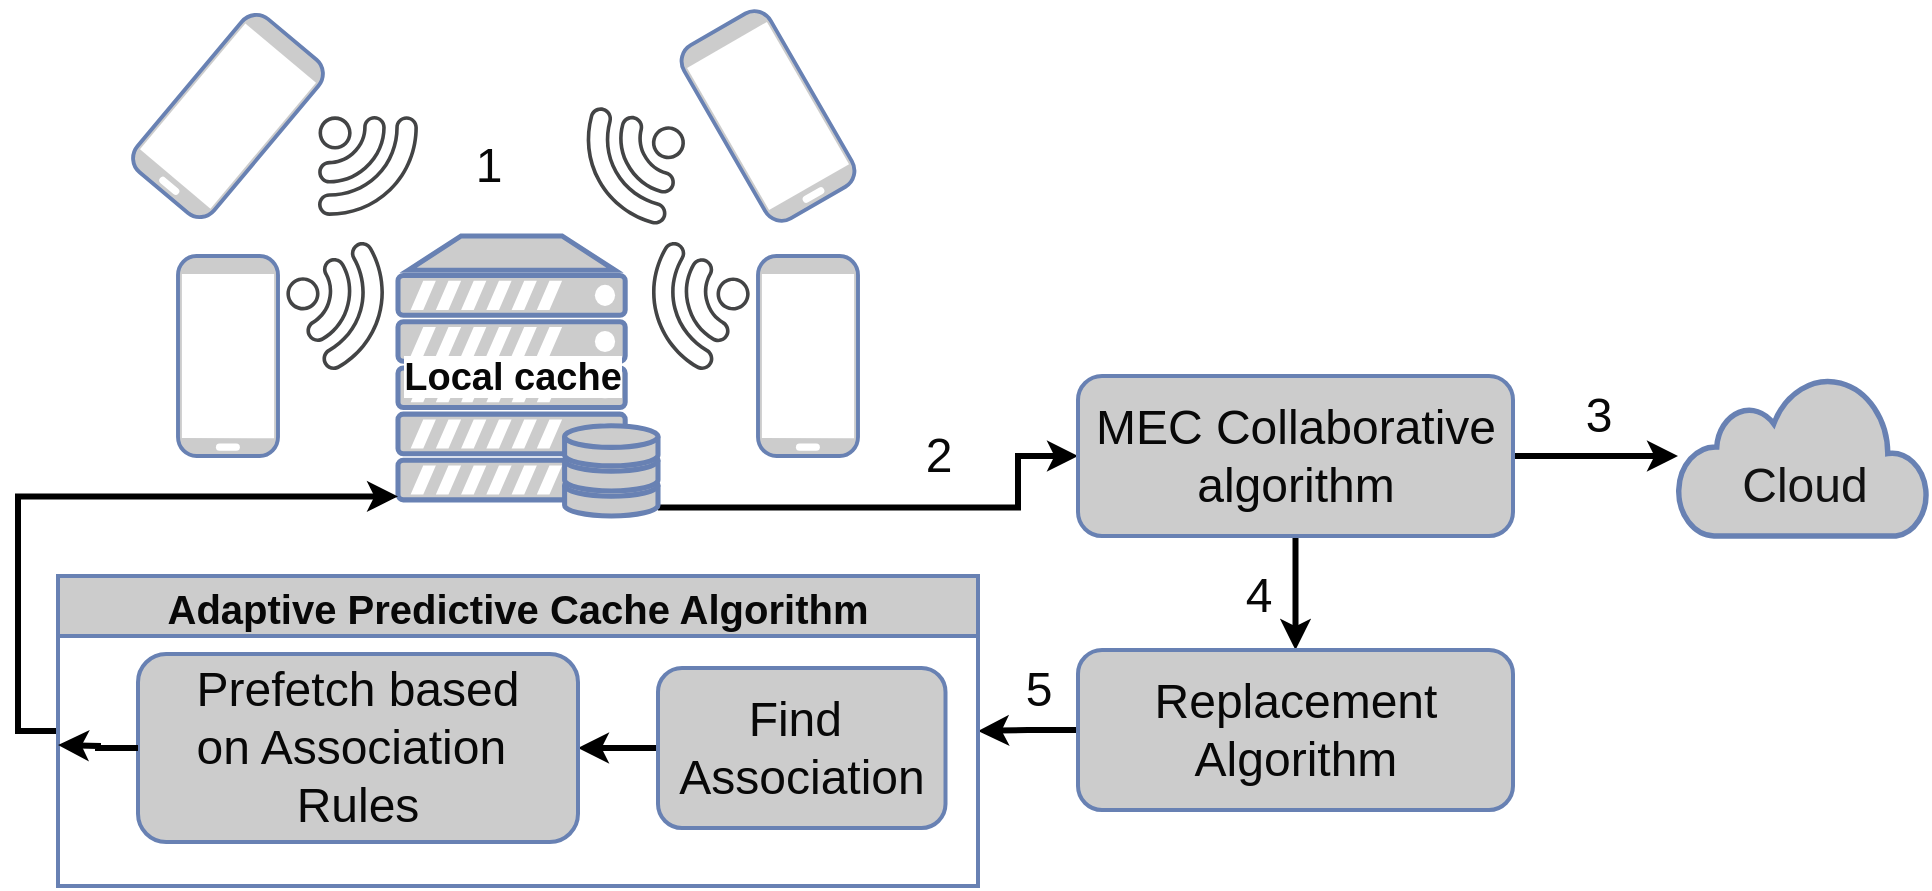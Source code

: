 <mxfile version="20.3.0" type="device"><diagram name="Page-1" id="80d4a630-b321-0f5e-ff81-c5a36ef4752d"><mxGraphModel dx="1597" dy="737" grid="1" gridSize="10" guides="1" tooltips="1" connect="1" arrows="1" fold="1" page="1" pageScale="1" pageWidth="1100" pageHeight="850" background="none" math="0" shadow="0"><root><mxCell id="0"/><mxCell id="1" parent="0"/><mxCell id="xTi8APeStGY-xcIX9TIO-194" style="edgeStyle=orthogonalEdgeStyle;rounded=0;orthogonalLoop=1;jettySize=auto;html=1;exitX=1;exitY=0.97;exitDx=0;exitDy=0;exitPerimeter=0;entryX=0;entryY=0.5;entryDx=0;entryDy=0;strokeWidth=3;fontSize=20;fontColor=#080808;" edge="1" parent="1" source="xTi8APeStGY-xcIX9TIO-137" target="xTi8APeStGY-xcIX9TIO-142"><mxGeometry relative="1" as="geometry"><Array as="points"><mxPoint x="540" y="266"/></Array></mxGeometry></mxCell><mxCell id="xTi8APeStGY-xcIX9TIO-137" value="" style="fontColor=#0066CC;verticalAlign=top;verticalLabelPosition=bottom;labelPosition=center;align=center;html=1;outlineConnect=0;fillColor=#CCCCCC;strokeColor=#6881B3;gradientColor=none;gradientDirection=north;strokeWidth=2;shape=mxgraph.networks.server_storage;labelBackgroundColor=default;fontSize=24;" vertex="1" parent="1"><mxGeometry x="230" y="130" width="130" height="140" as="geometry"/></mxCell><mxCell id="xTi8APeStGY-xcIX9TIO-140" value="" style="fontColor=#0066CC;verticalAlign=top;verticalLabelPosition=bottom;labelPosition=center;align=center;html=1;outlineConnect=0;fillColor=#CCCCCC;strokeColor=#6881B3;gradientColor=none;gradientDirection=north;strokeWidth=2;shape=mxgraph.networks.mobile;labelBackgroundColor=default;fontSize=24;" vertex="1" parent="1"><mxGeometry x="410" y="140" width="50" height="100" as="geometry"/></mxCell><mxCell id="xTi8APeStGY-xcIX9TIO-141" value="" style="sketch=0;pointerEvents=1;shadow=0;dashed=0;html=1;strokeColor=none;fillColor=#434445;aspect=fixed;labelPosition=center;verticalLabelPosition=bottom;verticalAlign=top;align=center;outlineConnect=0;shape=mxgraph.vvd.wi_fi;labelBackgroundColor=default;strokeWidth=2;fontSize=24;fontColor=#080808;rotation=-150;" vertex="1" parent="1"><mxGeometry x="350" y="140" width="50" height="50" as="geometry"/></mxCell><mxCell id="xTi8APeStGY-xcIX9TIO-195" style="edgeStyle=orthogonalEdgeStyle;rounded=0;orthogonalLoop=1;jettySize=auto;html=1;exitX=1;exitY=0.5;exitDx=0;exitDy=0;strokeWidth=3;fontSize=20;fontColor=#080808;" edge="1" parent="1" source="xTi8APeStGY-xcIX9TIO-142" target="xTi8APeStGY-xcIX9TIO-146"><mxGeometry relative="1" as="geometry"/></mxCell><mxCell id="xTi8APeStGY-xcIX9TIO-196" style="edgeStyle=orthogonalEdgeStyle;rounded=0;orthogonalLoop=1;jettySize=auto;html=1;exitX=0.5;exitY=1;exitDx=0;exitDy=0;entryX=0.5;entryY=0;entryDx=0;entryDy=0;strokeWidth=3;fontSize=20;fontColor=#080808;" edge="1" parent="1" source="xTi8APeStGY-xcIX9TIO-142" target="xTi8APeStGY-xcIX9TIO-147"><mxGeometry relative="1" as="geometry"/></mxCell><mxCell id="xTi8APeStGY-xcIX9TIO-142" value="MEC Collaborative&lt;br&gt;algorithm" style="rounded=1;whiteSpace=wrap;html=1;labelBackgroundColor=none;strokeColor=#6881B3;strokeWidth=2;fontSize=24;fontColor=#080808;fillColor=#CCCCCC;" vertex="1" parent="1"><mxGeometry x="570" y="200" width="217.5" height="80" as="geometry"/></mxCell><mxCell id="xTi8APeStGY-xcIX9TIO-146" value="&lt;font color=&quot;#121212&quot;&gt;&lt;br&gt;Cloud&lt;/font&gt;" style="html=1;outlineConnect=0;fillColor=#CCCCCC;strokeColor=#6881B3;gradientColor=none;gradientDirection=north;strokeWidth=2;shape=mxgraph.networks.cloud;fontColor=#ffffff;labelBackgroundColor=none;fontSize=24;" vertex="1" parent="1"><mxGeometry x="870" y="200" width="125" height="80" as="geometry"/></mxCell><mxCell id="xTi8APeStGY-xcIX9TIO-197" style="edgeStyle=orthogonalEdgeStyle;rounded=0;orthogonalLoop=1;jettySize=auto;html=1;exitX=0;exitY=0.5;exitDx=0;exitDy=0;entryX=1;entryY=0.5;entryDx=0;entryDy=0;strokeWidth=3;fontSize=20;fontColor=#080808;" edge="1" parent="1" source="xTi8APeStGY-xcIX9TIO-147" target="xTi8APeStGY-xcIX9TIO-161"><mxGeometry relative="1" as="geometry"/></mxCell><mxCell id="xTi8APeStGY-xcIX9TIO-147" value="Replacement&lt;br&gt;Algorithm" style="rounded=1;whiteSpace=wrap;html=1;labelBackgroundColor=none;strokeColor=#6881B3;strokeWidth=2;fontSize=24;fontColor=#080808;fillColor=#CCCCCC;" vertex="1" parent="1"><mxGeometry x="570" y="337" width="217.5" height="80" as="geometry"/></mxCell><mxCell id="xTi8APeStGY-xcIX9TIO-192" style="edgeStyle=orthogonalEdgeStyle;rounded=0;orthogonalLoop=1;jettySize=auto;html=1;exitX=0;exitY=0.5;exitDx=0;exitDy=0;entryX=0;entryY=0.93;entryDx=0;entryDy=0;entryPerimeter=0;strokeWidth=3;fontSize=20;fontColor=#080808;" edge="1" parent="1" source="xTi8APeStGY-xcIX9TIO-161" target="xTi8APeStGY-xcIX9TIO-137"><mxGeometry relative="1" as="geometry"/></mxCell><mxCell id="xTi8APeStGY-xcIX9TIO-161" value="Adaptive Predictive Cache Algorithm" style="swimlane;startSize=30;horizontal=1;containerType=tree;labelBackgroundColor=none;strokeColor=#6881B3;strokeWidth=2;fontSize=20;fontColor=#080808;fillColor=#CCCCCC;" vertex="1" parent="1"><mxGeometry x="60" y="300" width="460" height="155" as="geometry"/></mxCell><mxCell id="xTi8APeStGY-xcIX9TIO-188" style="edgeStyle=orthogonalEdgeStyle;rounded=0;orthogonalLoop=1;jettySize=auto;html=1;exitX=0;exitY=0.5;exitDx=0;exitDy=0;entryX=1;entryY=0.5;entryDx=0;entryDy=0;strokeWidth=3;fontSize=20;fontColor=#080808;" edge="1" parent="xTi8APeStGY-xcIX9TIO-161" source="xTi8APeStGY-xcIX9TIO-185" target="xTi8APeStGY-xcIX9TIO-186"><mxGeometry relative="1" as="geometry"/></mxCell><mxCell id="xTi8APeStGY-xcIX9TIO-185" value="Find&amp;nbsp;&lt;br&gt;Association" style="rounded=1;whiteSpace=wrap;html=1;labelBackgroundColor=none;strokeColor=#6881B3;strokeWidth=2;fontSize=24;fontColor=#080808;fillColor=#CCCCCC;" vertex="1" parent="xTi8APeStGY-xcIX9TIO-161"><mxGeometry x="300" y="46" width="143.75" height="80" as="geometry"/></mxCell><mxCell id="xTi8APeStGY-xcIX9TIO-186" value="Prefetch based&lt;br&gt;on Association&amp;nbsp;&lt;br&gt;Rules" style="rounded=1;whiteSpace=wrap;html=1;labelBackgroundColor=none;strokeColor=#6881B3;strokeWidth=2;fontSize=24;fontColor=#080808;fillColor=#CCCCCC;" vertex="1" parent="xTi8APeStGY-xcIX9TIO-161"><mxGeometry x="40" y="39" width="220" height="94" as="geometry"/></mxCell><mxCell id="xTi8APeStGY-xcIX9TIO-171" value="" style="sketch=0;pointerEvents=1;shadow=0;dashed=0;html=1;strokeColor=none;fillColor=#434445;aspect=fixed;labelPosition=center;verticalLabelPosition=bottom;verticalAlign=top;align=center;outlineConnect=0;shape=mxgraph.vvd.wi_fi;labelBackgroundColor=default;strokeWidth=2;fontSize=24;fontColor=#080808;rotation=-165;" vertex="1" parent="1"><mxGeometry x="320" y="70" width="50" height="50" as="geometry"/></mxCell><mxCell id="xTi8APeStGY-xcIX9TIO-172" value="" style="fontColor=#0066CC;verticalAlign=top;verticalLabelPosition=bottom;labelPosition=center;align=center;html=1;outlineConnect=0;fillColor=#CCCCCC;strokeColor=#6881B3;gradientColor=none;gradientDirection=north;strokeWidth=2;shape=mxgraph.networks.mobile;labelBackgroundColor=default;fontSize=24;rotation=-30;" vertex="1" parent="1"><mxGeometry x="390" y="20" width="50" height="100" as="geometry"/></mxCell><mxCell id="xTi8APeStGY-xcIX9TIO-173" value="" style="fontColor=#0066CC;verticalAlign=top;verticalLabelPosition=bottom;labelPosition=center;align=center;html=1;outlineConnect=0;fillColor=#CCCCCC;strokeColor=#6881B3;gradientColor=none;gradientDirection=north;strokeWidth=2;shape=mxgraph.networks.mobile;labelBackgroundColor=default;fontSize=24;" vertex="1" parent="1"><mxGeometry x="120" y="140" width="50" height="100" as="geometry"/></mxCell><mxCell id="xTi8APeStGY-xcIX9TIO-174" value="" style="sketch=0;pointerEvents=1;shadow=0;dashed=0;html=1;strokeColor=none;fillColor=#434445;aspect=fixed;labelPosition=center;verticalLabelPosition=bottom;verticalAlign=top;align=center;outlineConnect=0;shape=mxgraph.vvd.wi_fi;labelBackgroundColor=default;strokeWidth=2;fontSize=24;fontColor=#080808;rotation=60;" vertex="1" parent="1"><mxGeometry x="180" y="140" width="50" height="50" as="geometry"/></mxCell><mxCell id="xTi8APeStGY-xcIX9TIO-175" value="" style="sketch=0;pointerEvents=1;shadow=0;dashed=0;html=1;strokeColor=none;fillColor=#434445;aspect=fixed;labelPosition=center;verticalLabelPosition=bottom;verticalAlign=top;align=center;outlineConnect=0;shape=mxgraph.vvd.wi_fi;labelBackgroundColor=default;strokeWidth=2;fontSize=24;fontColor=#080808;rotation=90;" vertex="1" parent="1"><mxGeometry x="190" y="70" width="50" height="50" as="geometry"/></mxCell><mxCell id="xTi8APeStGY-xcIX9TIO-176" value="" style="fontColor=#0066CC;verticalAlign=top;verticalLabelPosition=bottom;labelPosition=center;align=center;html=1;outlineConnect=0;fillColor=#CCCCCC;strokeColor=#6881B3;gradientColor=none;gradientDirection=north;strokeWidth=2;shape=mxgraph.networks.mobile;labelBackgroundColor=default;fontSize=24;rotation=40;" vertex="1" parent="1"><mxGeometry x="120" y="20" width="50" height="100" as="geometry"/></mxCell><mxCell id="xTi8APeStGY-xcIX9TIO-191" style="edgeStyle=orthogonalEdgeStyle;rounded=0;orthogonalLoop=1;jettySize=auto;html=1;exitX=0;exitY=0.5;exitDx=0;exitDy=0;strokeWidth=3;fontSize=20;fontColor=#080808;" edge="1" parent="1" source="xTi8APeStGY-xcIX9TIO-186"><mxGeometry relative="1" as="geometry"><mxPoint x="60.0" y="384.538" as="targetPoint"/></mxGeometry></mxCell><mxCell id="xTi8APeStGY-xcIX9TIO-198" value="&lt;font style=&quot;font-size: 24px;&quot;&gt;1&lt;/font&gt;" style="text;html=1;align=center;verticalAlign=middle;resizable=0;points=[];autosize=1;strokeColor=none;fillColor=none;fontSize=20;fontColor=#080808;" vertex="1" parent="1"><mxGeometry x="255" y="75" width="40" height="40" as="geometry"/></mxCell><mxCell id="xTi8APeStGY-xcIX9TIO-199" value="&lt;font style=&quot;font-size: 24px;&quot;&gt;2&lt;/font&gt;" style="text;html=1;align=center;verticalAlign=middle;resizable=0;points=[];autosize=1;strokeColor=none;fillColor=none;fontSize=20;fontColor=#080808;" vertex="1" parent="1"><mxGeometry x="480" y="220" width="40" height="40" as="geometry"/></mxCell><mxCell id="xTi8APeStGY-xcIX9TIO-200" value="&lt;font style=&quot;font-size: 24px;&quot;&gt;3&lt;/font&gt;" style="text;html=1;align=center;verticalAlign=middle;resizable=0;points=[];autosize=1;strokeColor=none;fillColor=none;fontSize=20;fontColor=#080808;" vertex="1" parent="1"><mxGeometry x="810" y="200" width="40" height="40" as="geometry"/></mxCell><mxCell id="xTi8APeStGY-xcIX9TIO-201" value="&lt;font style=&quot;font-size: 24px;&quot;&gt;4&lt;/font&gt;" style="text;html=1;align=center;verticalAlign=middle;resizable=0;points=[];autosize=1;strokeColor=none;fillColor=none;fontSize=20;fontColor=#080808;" vertex="1" parent="1"><mxGeometry x="640" y="290" width="40" height="40" as="geometry"/></mxCell><mxCell id="xTi8APeStGY-xcIX9TIO-202" value="&lt;font style=&quot;font-size: 24px;&quot;&gt;5&lt;/font&gt;" style="text;html=1;align=center;verticalAlign=middle;resizable=0;points=[];autosize=1;strokeColor=none;fillColor=none;fontSize=20;fontColor=#080808;" vertex="1" parent="1"><mxGeometry x="530" y="337" width="40" height="40" as="geometry"/></mxCell><mxCell id="xTi8APeStGY-xcIX9TIO-203" value="&lt;font style=&quot;font-size: 19px;&quot;&gt;&lt;b style=&quot;background-color: rgb(255, 255, 255);&quot;&gt;Local cache&lt;/b&gt;&lt;/font&gt;" style="text;html=1;align=center;verticalAlign=middle;resizable=0;points=[];autosize=1;strokeColor=none;fillColor=none;fontSize=20;fontColor=#080808;" vertex="1" parent="1"><mxGeometry x="222" y="180" width="130" height="40" as="geometry"/></mxCell></root></mxGraphModel></diagram></mxfile>